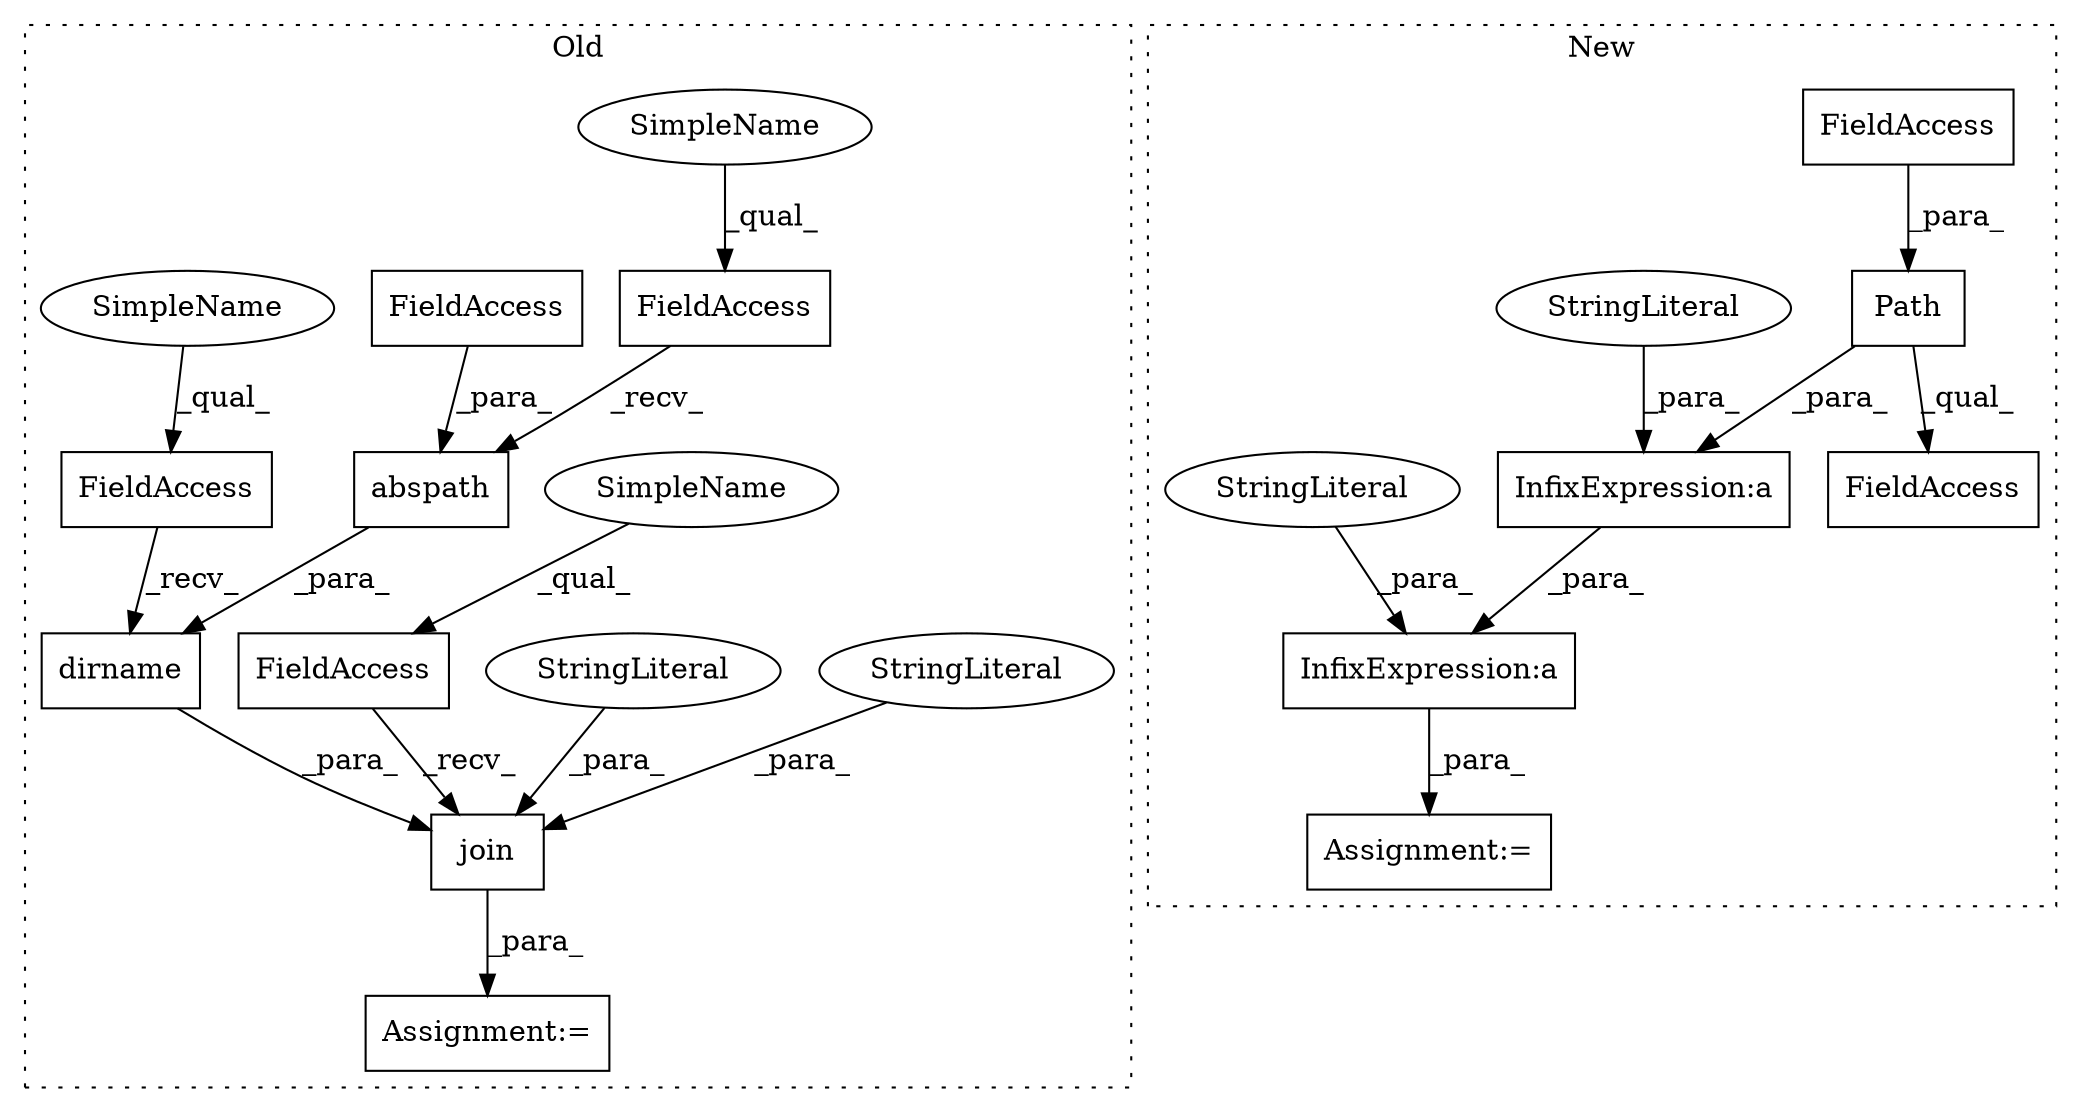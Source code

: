 digraph G {
subgraph cluster0 {
1 [label="abspath" a="32" s="1417,1433" l="8,1" shape="box"];
3 [label="FieldAccess" a="22" s="1409" l="7" shape="box"];
6 [label="Assignment:=" a="7" s="1379" l="1" shape="box"];
7 [label="FieldAccess" a="22" s="1425" l="8" shape="box"];
8 [label="dirname" a="32" s="1401,1434" l="8,1" shape="box"];
9 [label="FieldAccess" a="22" s="1393" l="7" shape="box"];
12 [label="FieldAccess" a="22" s="1380" l="7" shape="box"];
13 [label="join" a="32" s="1388,1485" l="5,1" shape="box"];
16 [label="StringLiteral" a="45" s="1466" l="19" shape="ellipse"];
17 [label="StringLiteral" a="45" s="1450" l="15" shape="ellipse"];
19 [label="SimpleName" a="42" s="1393" l="2" shape="ellipse"];
20 [label="SimpleName" a="42" s="1380" l="2" shape="ellipse"];
21 [label="SimpleName" a="42" s="1409" l="2" shape="ellipse"];
label = "Old";
style="dotted";
}
subgraph cluster1 {
2 [label="Path" a="32" s="1384,1397" l="5,1" shape="box"];
4 [label="FieldAccess" a="22" s="1384" l="38" shape="box"];
5 [label="FieldAccess" a="22" s="1389" l="8" shape="box"];
10 [label="InfixExpression:a" a="27" s="1432" l="3" shape="box"];
11 [label="InfixExpression:a" a="27" s="1451" l="3" shape="box"];
14 [label="StringLiteral" a="45" s="1435" l="15" shape="ellipse"];
15 [label="StringLiteral" a="45" s="1454" l="19" shape="ellipse"];
18 [label="Assignment:=" a="7" s="1380" l="1" shape="box"];
label = "New";
style="dotted";
}
1 -> 8 [label="_para_"];
2 -> 10 [label="_para_"];
2 -> 4 [label="_qual_"];
3 -> 1 [label="_recv_"];
5 -> 2 [label="_para_"];
7 -> 1 [label="_para_"];
8 -> 13 [label="_para_"];
9 -> 8 [label="_recv_"];
10 -> 11 [label="_para_"];
11 -> 18 [label="_para_"];
12 -> 13 [label="_recv_"];
13 -> 6 [label="_para_"];
14 -> 10 [label="_para_"];
15 -> 11 [label="_para_"];
16 -> 13 [label="_para_"];
17 -> 13 [label="_para_"];
19 -> 9 [label="_qual_"];
20 -> 12 [label="_qual_"];
21 -> 3 [label="_qual_"];
}